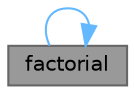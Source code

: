 digraph "factorial"
{
 // LATEX_PDF_SIZE
  bgcolor="transparent";
  edge [fontname=Helvetica,fontsize=10,labelfontname=Helvetica,labelfontsize=10];
  node [fontname=Helvetica,fontsize=10,shape=box,height=0.2,width=0.4];
  rankdir="RL";
  Node1 [id="Node000001",label="factorial",height=0.2,width=0.4,color="gray40", fillcolor="grey60", style="filled", fontcolor="black",tooltip="Calculates the factorial of a number."];
  Node1 -> Node1 [id="edge1_Node000001_Node000001",dir="back",color="steelblue1",style="solid",tooltip=" "];
}
